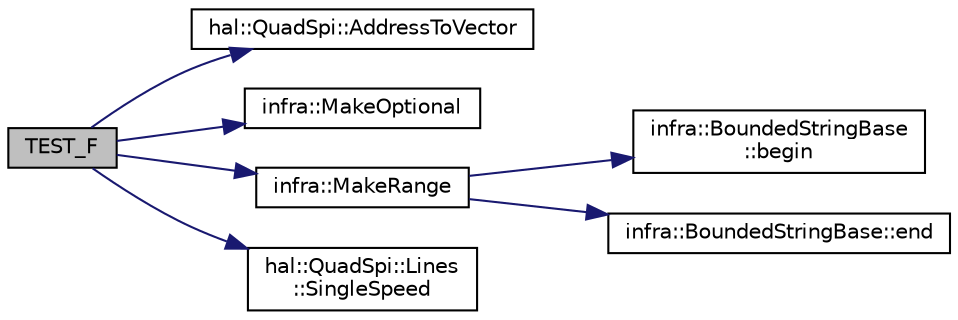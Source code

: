 digraph "TEST_F"
{
 // INTERACTIVE_SVG=YES
  edge [fontname="Helvetica",fontsize="10",labelfontname="Helvetica",labelfontsize="10"];
  node [fontname="Helvetica",fontsize="10",shape=record];
  rankdir="LR";
  Node63 [label="TEST_F",height=0.2,width=0.4,color="black", fillcolor="grey75", style="filled", fontcolor="black"];
  Node63 -> Node64 [color="midnightblue",fontsize="10",style="solid",fontname="Helvetica"];
  Node64 [label="hal::QuadSpi::AddressToVector",height=0.2,width=0.4,color="black", fillcolor="white", style="filled",URL="$dd/df2/classhal_1_1_quad_spi.html#a962b4ce2b2f8ae4fb7b83324db78244c"];
  Node63 -> Node65 [color="midnightblue",fontsize="10",style="solid",fontname="Helvetica"];
  Node65 [label="infra::MakeOptional",height=0.2,width=0.4,color="black", fillcolor="white", style="filled",URL="$d0/de3/namespaceinfra.html#a0ec8c0f8585063ab97f13228d4888974"];
  Node63 -> Node66 [color="midnightblue",fontsize="10",style="solid",fontname="Helvetica"];
  Node66 [label="infra::MakeRange",height=0.2,width=0.4,color="black", fillcolor="white", style="filled",URL="$d0/de3/namespaceinfra.html#afe38b7d4318537de2f28b244211c4275"];
  Node66 -> Node67 [color="midnightblue",fontsize="10",style="solid",fontname="Helvetica"];
  Node67 [label="infra::BoundedStringBase\l::begin",height=0.2,width=0.4,color="black", fillcolor="white", style="filled",URL="$d1/d2a/classinfra_1_1_bounded_string_base.html#aef23e4250cad2fdc69ccc39f68734233"];
  Node66 -> Node68 [color="midnightblue",fontsize="10",style="solid",fontname="Helvetica"];
  Node68 [label="infra::BoundedStringBase::end",height=0.2,width=0.4,color="black", fillcolor="white", style="filled",URL="$d1/d2a/classinfra_1_1_bounded_string_base.html#af5021f1ea3898146d0a55c2895f07dbf"];
  Node63 -> Node69 [color="midnightblue",fontsize="10",style="solid",fontname="Helvetica"];
  Node69 [label="hal::QuadSpi::Lines\l::SingleSpeed",height=0.2,width=0.4,color="black", fillcolor="white", style="filled",URL="$da/d1d/structhal_1_1_quad_spi_1_1_lines.html#a4e953de94e4c5d8501f26d0f880f15fa"];
}
